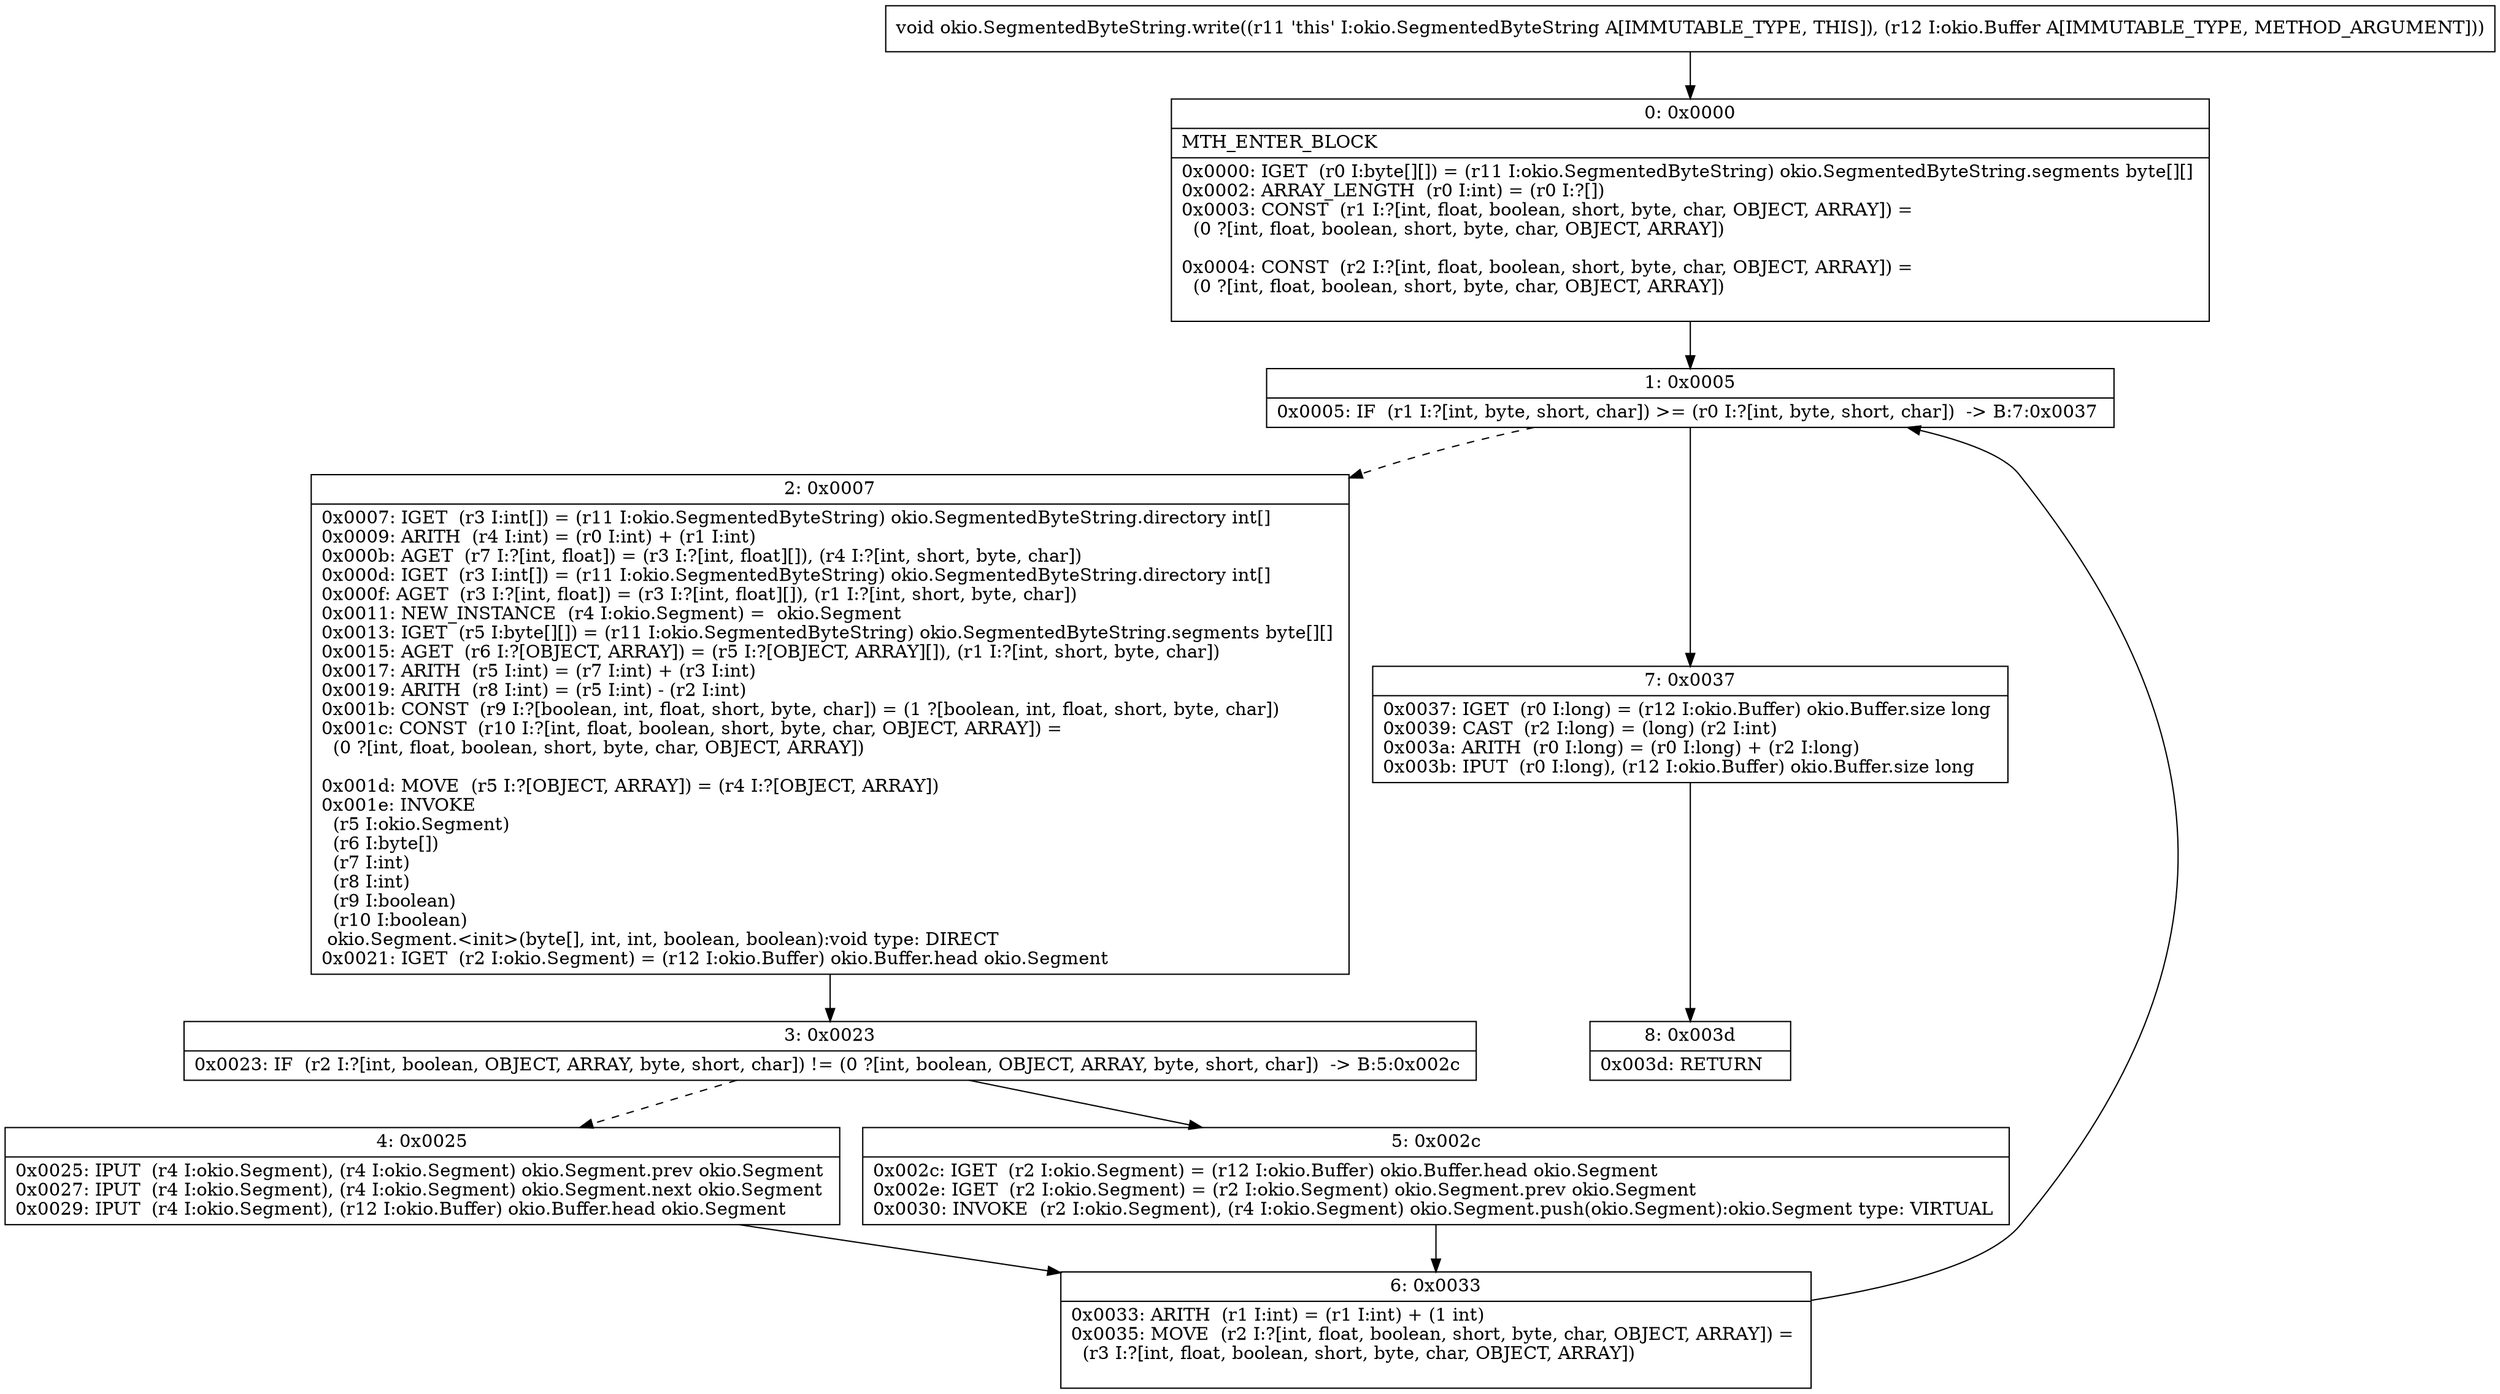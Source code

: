 digraph "CFG forokio.SegmentedByteString.write(Lokio\/Buffer;)V" {
Node_0 [shape=record,label="{0\:\ 0x0000|MTH_ENTER_BLOCK\l|0x0000: IGET  (r0 I:byte[][]) = (r11 I:okio.SegmentedByteString) okio.SegmentedByteString.segments byte[][] \l0x0002: ARRAY_LENGTH  (r0 I:int) = (r0 I:?[]) \l0x0003: CONST  (r1 I:?[int, float, boolean, short, byte, char, OBJECT, ARRAY]) = \l  (0 ?[int, float, boolean, short, byte, char, OBJECT, ARRAY])\l \l0x0004: CONST  (r2 I:?[int, float, boolean, short, byte, char, OBJECT, ARRAY]) = \l  (0 ?[int, float, boolean, short, byte, char, OBJECT, ARRAY])\l \l}"];
Node_1 [shape=record,label="{1\:\ 0x0005|0x0005: IF  (r1 I:?[int, byte, short, char]) \>= (r0 I:?[int, byte, short, char])  \-\> B:7:0x0037 \l}"];
Node_2 [shape=record,label="{2\:\ 0x0007|0x0007: IGET  (r3 I:int[]) = (r11 I:okio.SegmentedByteString) okio.SegmentedByteString.directory int[] \l0x0009: ARITH  (r4 I:int) = (r0 I:int) + (r1 I:int) \l0x000b: AGET  (r7 I:?[int, float]) = (r3 I:?[int, float][]), (r4 I:?[int, short, byte, char]) \l0x000d: IGET  (r3 I:int[]) = (r11 I:okio.SegmentedByteString) okio.SegmentedByteString.directory int[] \l0x000f: AGET  (r3 I:?[int, float]) = (r3 I:?[int, float][]), (r1 I:?[int, short, byte, char]) \l0x0011: NEW_INSTANCE  (r4 I:okio.Segment) =  okio.Segment \l0x0013: IGET  (r5 I:byte[][]) = (r11 I:okio.SegmentedByteString) okio.SegmentedByteString.segments byte[][] \l0x0015: AGET  (r6 I:?[OBJECT, ARRAY]) = (r5 I:?[OBJECT, ARRAY][]), (r1 I:?[int, short, byte, char]) \l0x0017: ARITH  (r5 I:int) = (r7 I:int) + (r3 I:int) \l0x0019: ARITH  (r8 I:int) = (r5 I:int) \- (r2 I:int) \l0x001b: CONST  (r9 I:?[boolean, int, float, short, byte, char]) = (1 ?[boolean, int, float, short, byte, char]) \l0x001c: CONST  (r10 I:?[int, float, boolean, short, byte, char, OBJECT, ARRAY]) = \l  (0 ?[int, float, boolean, short, byte, char, OBJECT, ARRAY])\l \l0x001d: MOVE  (r5 I:?[OBJECT, ARRAY]) = (r4 I:?[OBJECT, ARRAY]) \l0x001e: INVOKE  \l  (r5 I:okio.Segment)\l  (r6 I:byte[])\l  (r7 I:int)\l  (r8 I:int)\l  (r9 I:boolean)\l  (r10 I:boolean)\l okio.Segment.\<init\>(byte[], int, int, boolean, boolean):void type: DIRECT \l0x0021: IGET  (r2 I:okio.Segment) = (r12 I:okio.Buffer) okio.Buffer.head okio.Segment \l}"];
Node_3 [shape=record,label="{3\:\ 0x0023|0x0023: IF  (r2 I:?[int, boolean, OBJECT, ARRAY, byte, short, char]) != (0 ?[int, boolean, OBJECT, ARRAY, byte, short, char])  \-\> B:5:0x002c \l}"];
Node_4 [shape=record,label="{4\:\ 0x0025|0x0025: IPUT  (r4 I:okio.Segment), (r4 I:okio.Segment) okio.Segment.prev okio.Segment \l0x0027: IPUT  (r4 I:okio.Segment), (r4 I:okio.Segment) okio.Segment.next okio.Segment \l0x0029: IPUT  (r4 I:okio.Segment), (r12 I:okio.Buffer) okio.Buffer.head okio.Segment \l}"];
Node_5 [shape=record,label="{5\:\ 0x002c|0x002c: IGET  (r2 I:okio.Segment) = (r12 I:okio.Buffer) okio.Buffer.head okio.Segment \l0x002e: IGET  (r2 I:okio.Segment) = (r2 I:okio.Segment) okio.Segment.prev okio.Segment \l0x0030: INVOKE  (r2 I:okio.Segment), (r4 I:okio.Segment) okio.Segment.push(okio.Segment):okio.Segment type: VIRTUAL \l}"];
Node_6 [shape=record,label="{6\:\ 0x0033|0x0033: ARITH  (r1 I:int) = (r1 I:int) + (1 int) \l0x0035: MOVE  (r2 I:?[int, float, boolean, short, byte, char, OBJECT, ARRAY]) = \l  (r3 I:?[int, float, boolean, short, byte, char, OBJECT, ARRAY])\l \l}"];
Node_7 [shape=record,label="{7\:\ 0x0037|0x0037: IGET  (r0 I:long) = (r12 I:okio.Buffer) okio.Buffer.size long \l0x0039: CAST  (r2 I:long) = (long) (r2 I:int) \l0x003a: ARITH  (r0 I:long) = (r0 I:long) + (r2 I:long) \l0x003b: IPUT  (r0 I:long), (r12 I:okio.Buffer) okio.Buffer.size long \l}"];
Node_8 [shape=record,label="{8\:\ 0x003d|0x003d: RETURN   \l}"];
MethodNode[shape=record,label="{void okio.SegmentedByteString.write((r11 'this' I:okio.SegmentedByteString A[IMMUTABLE_TYPE, THIS]), (r12 I:okio.Buffer A[IMMUTABLE_TYPE, METHOD_ARGUMENT])) }"];
MethodNode -> Node_0;
Node_0 -> Node_1;
Node_1 -> Node_2[style=dashed];
Node_1 -> Node_7;
Node_2 -> Node_3;
Node_3 -> Node_4[style=dashed];
Node_3 -> Node_5;
Node_4 -> Node_6;
Node_5 -> Node_6;
Node_6 -> Node_1;
Node_7 -> Node_8;
}


